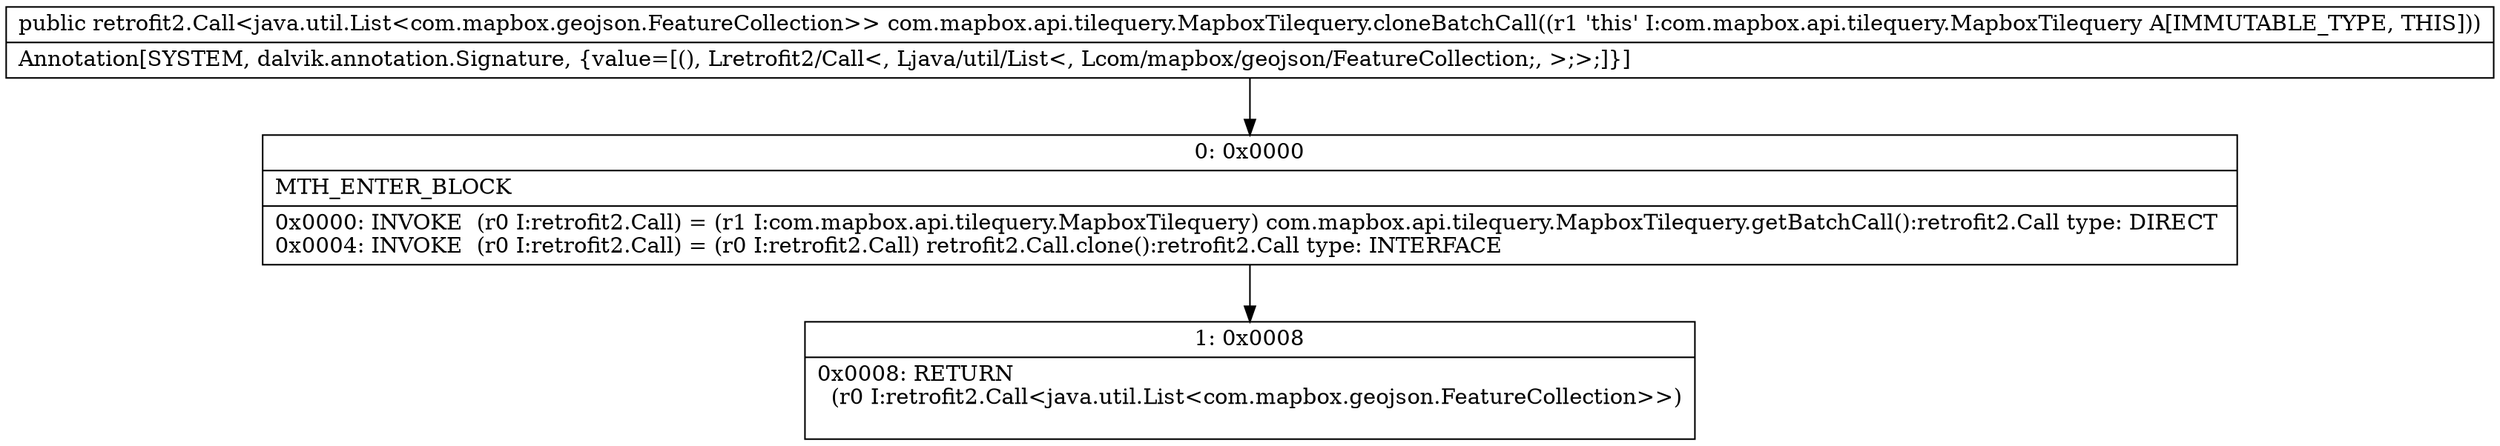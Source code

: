 digraph "CFG forcom.mapbox.api.tilequery.MapboxTilequery.cloneBatchCall()Lretrofit2\/Call;" {
Node_0 [shape=record,label="{0\:\ 0x0000|MTH_ENTER_BLOCK\l|0x0000: INVOKE  (r0 I:retrofit2.Call) = (r1 I:com.mapbox.api.tilequery.MapboxTilequery) com.mapbox.api.tilequery.MapboxTilequery.getBatchCall():retrofit2.Call type: DIRECT \l0x0004: INVOKE  (r0 I:retrofit2.Call) = (r0 I:retrofit2.Call) retrofit2.Call.clone():retrofit2.Call type: INTERFACE \l}"];
Node_1 [shape=record,label="{1\:\ 0x0008|0x0008: RETURN  \l  (r0 I:retrofit2.Call\<java.util.List\<com.mapbox.geojson.FeatureCollection\>\>)\l \l}"];
MethodNode[shape=record,label="{public retrofit2.Call\<java.util.List\<com.mapbox.geojson.FeatureCollection\>\> com.mapbox.api.tilequery.MapboxTilequery.cloneBatchCall((r1 'this' I:com.mapbox.api.tilequery.MapboxTilequery A[IMMUTABLE_TYPE, THIS]))  | Annotation[SYSTEM, dalvik.annotation.Signature, \{value=[(), Lretrofit2\/Call\<, Ljava\/util\/List\<, Lcom\/mapbox\/geojson\/FeatureCollection;, \>;\>;]\}]\l}"];
MethodNode -> Node_0;
Node_0 -> Node_1;
}

